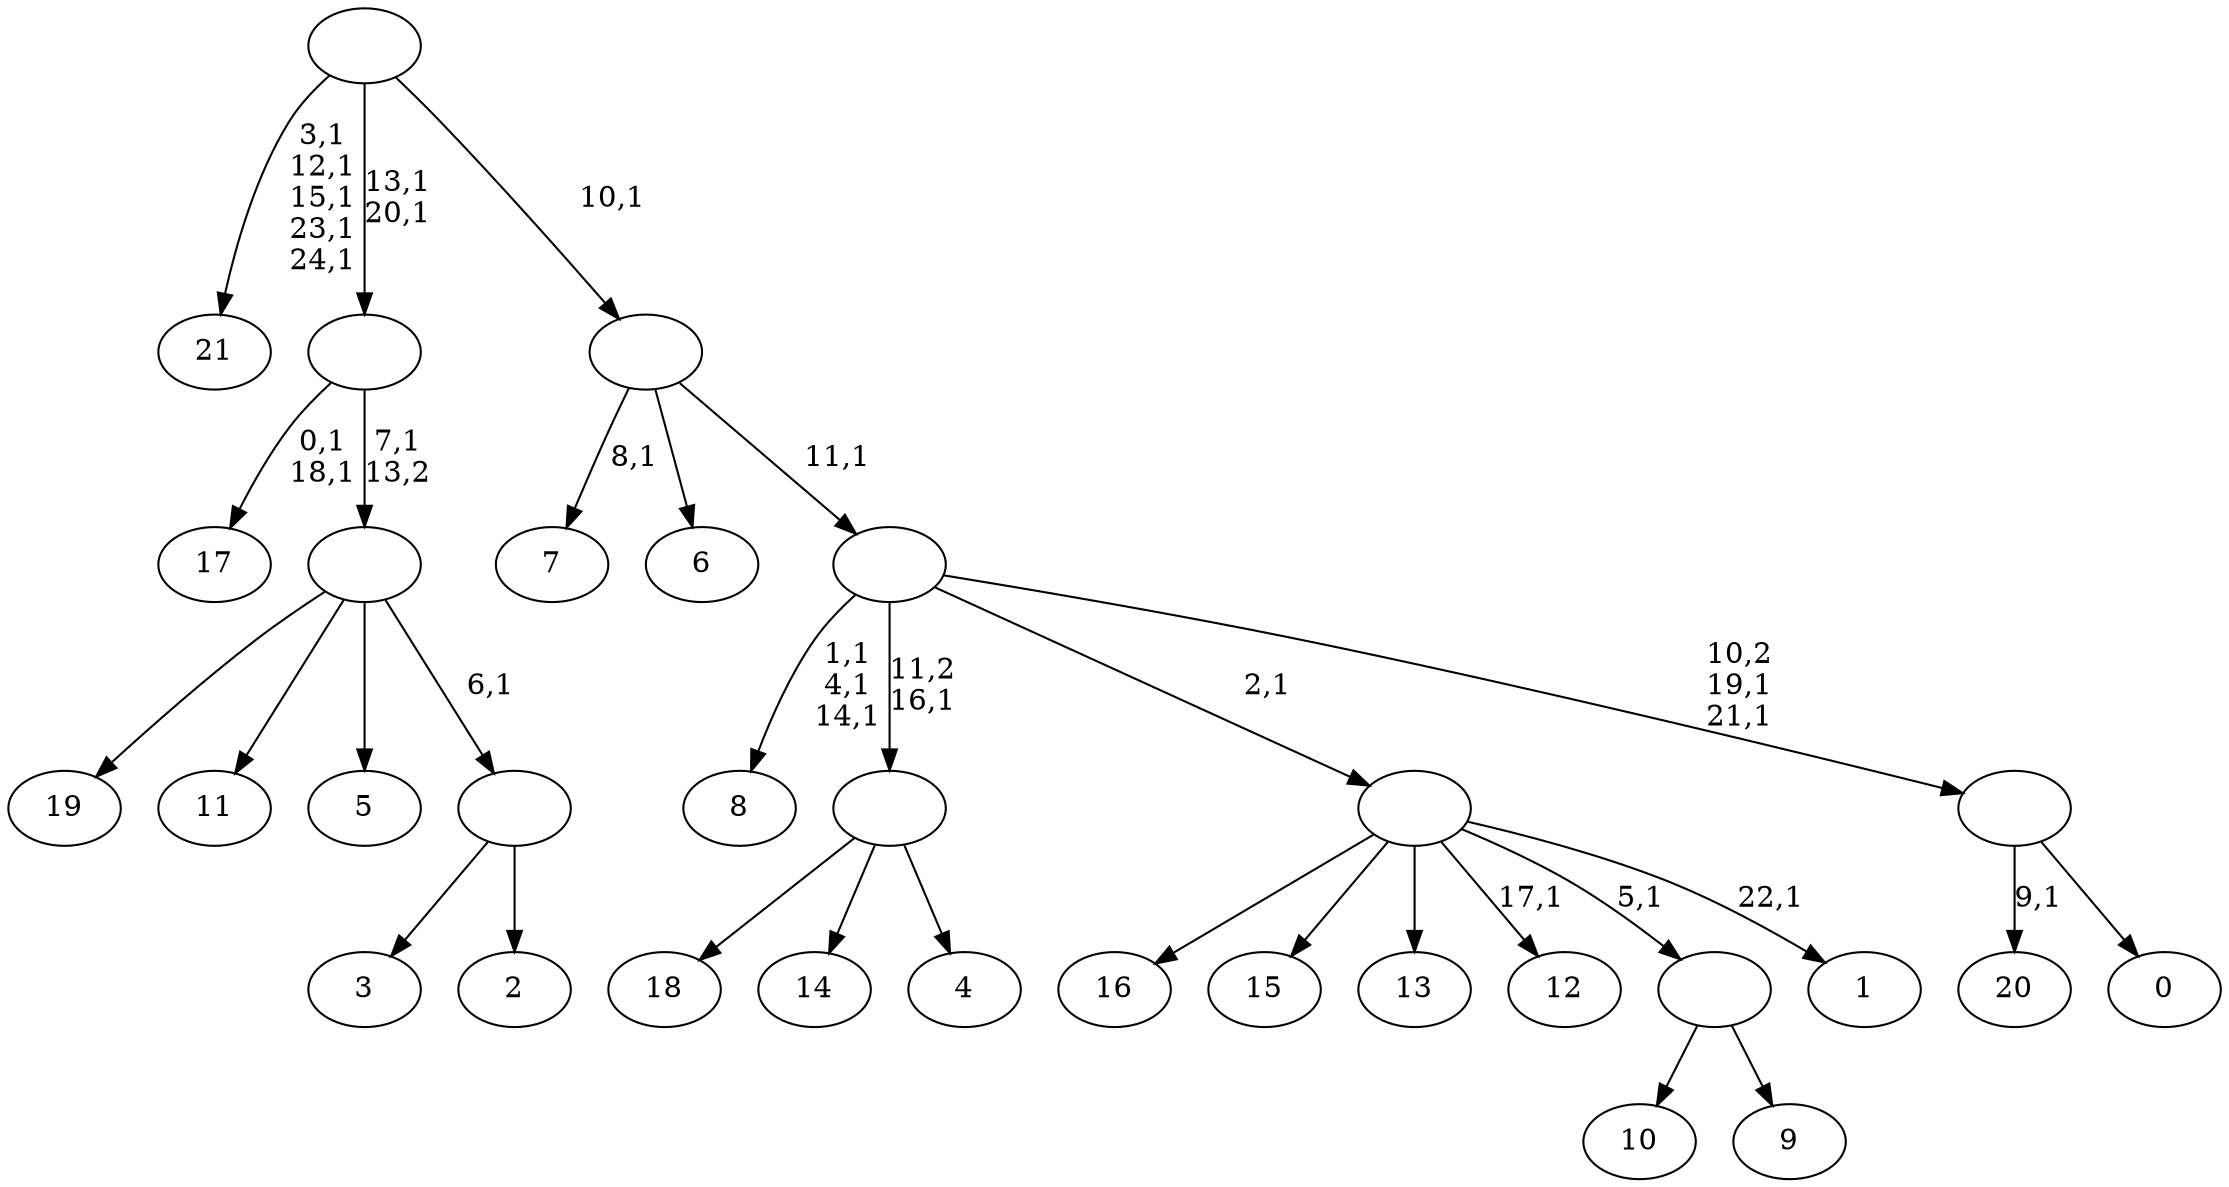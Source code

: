digraph T {
	47 [label="21"]
	41 [label="20"]
	39 [label="19"]
	38 [label="18"]
	37 [label="17"]
	34 [label="16"]
	33 [label="15"]
	32 [label="14"]
	31 [label="13"]
	30 [label="12"]
	28 [label="11"]
	27 [label="10"]
	26 [label="9"]
	25 [label=""]
	24 [label="8"]
	20 [label="7"]
	18 [label="6"]
	17 [label="5"]
	16 [label="4"]
	15 [label=""]
	14 [label="3"]
	13 [label="2"]
	12 [label=""]
	11 [label=""]
	10 [label=""]
	8 [label="1"]
	6 [label=""]
	5 [label="0"]
	4 [label=""]
	2 [label=""]
	1 [label=""]
	0 [label=""]
	25 -> 27 [label=""]
	25 -> 26 [label=""]
	15 -> 38 [label=""]
	15 -> 32 [label=""]
	15 -> 16 [label=""]
	12 -> 14 [label=""]
	12 -> 13 [label=""]
	11 -> 39 [label=""]
	11 -> 28 [label=""]
	11 -> 17 [label=""]
	11 -> 12 [label="6,1"]
	10 -> 37 [label="0,1\n18,1"]
	10 -> 11 [label="7,1\n13,2"]
	6 -> 8 [label="22,1"]
	6 -> 30 [label="17,1"]
	6 -> 34 [label=""]
	6 -> 33 [label=""]
	6 -> 31 [label=""]
	6 -> 25 [label="5,1"]
	4 -> 41 [label="9,1"]
	4 -> 5 [label=""]
	2 -> 4 [label="10,2\n19,1\n21,1"]
	2 -> 24 [label="1,1\n4,1\n14,1"]
	2 -> 15 [label="11,2\n16,1"]
	2 -> 6 [label="2,1"]
	1 -> 20 [label="8,1"]
	1 -> 18 [label=""]
	1 -> 2 [label="11,1"]
	0 -> 10 [label="13,1\n20,1"]
	0 -> 47 [label="3,1\n12,1\n15,1\n23,1\n24,1"]
	0 -> 1 [label="10,1"]
}
